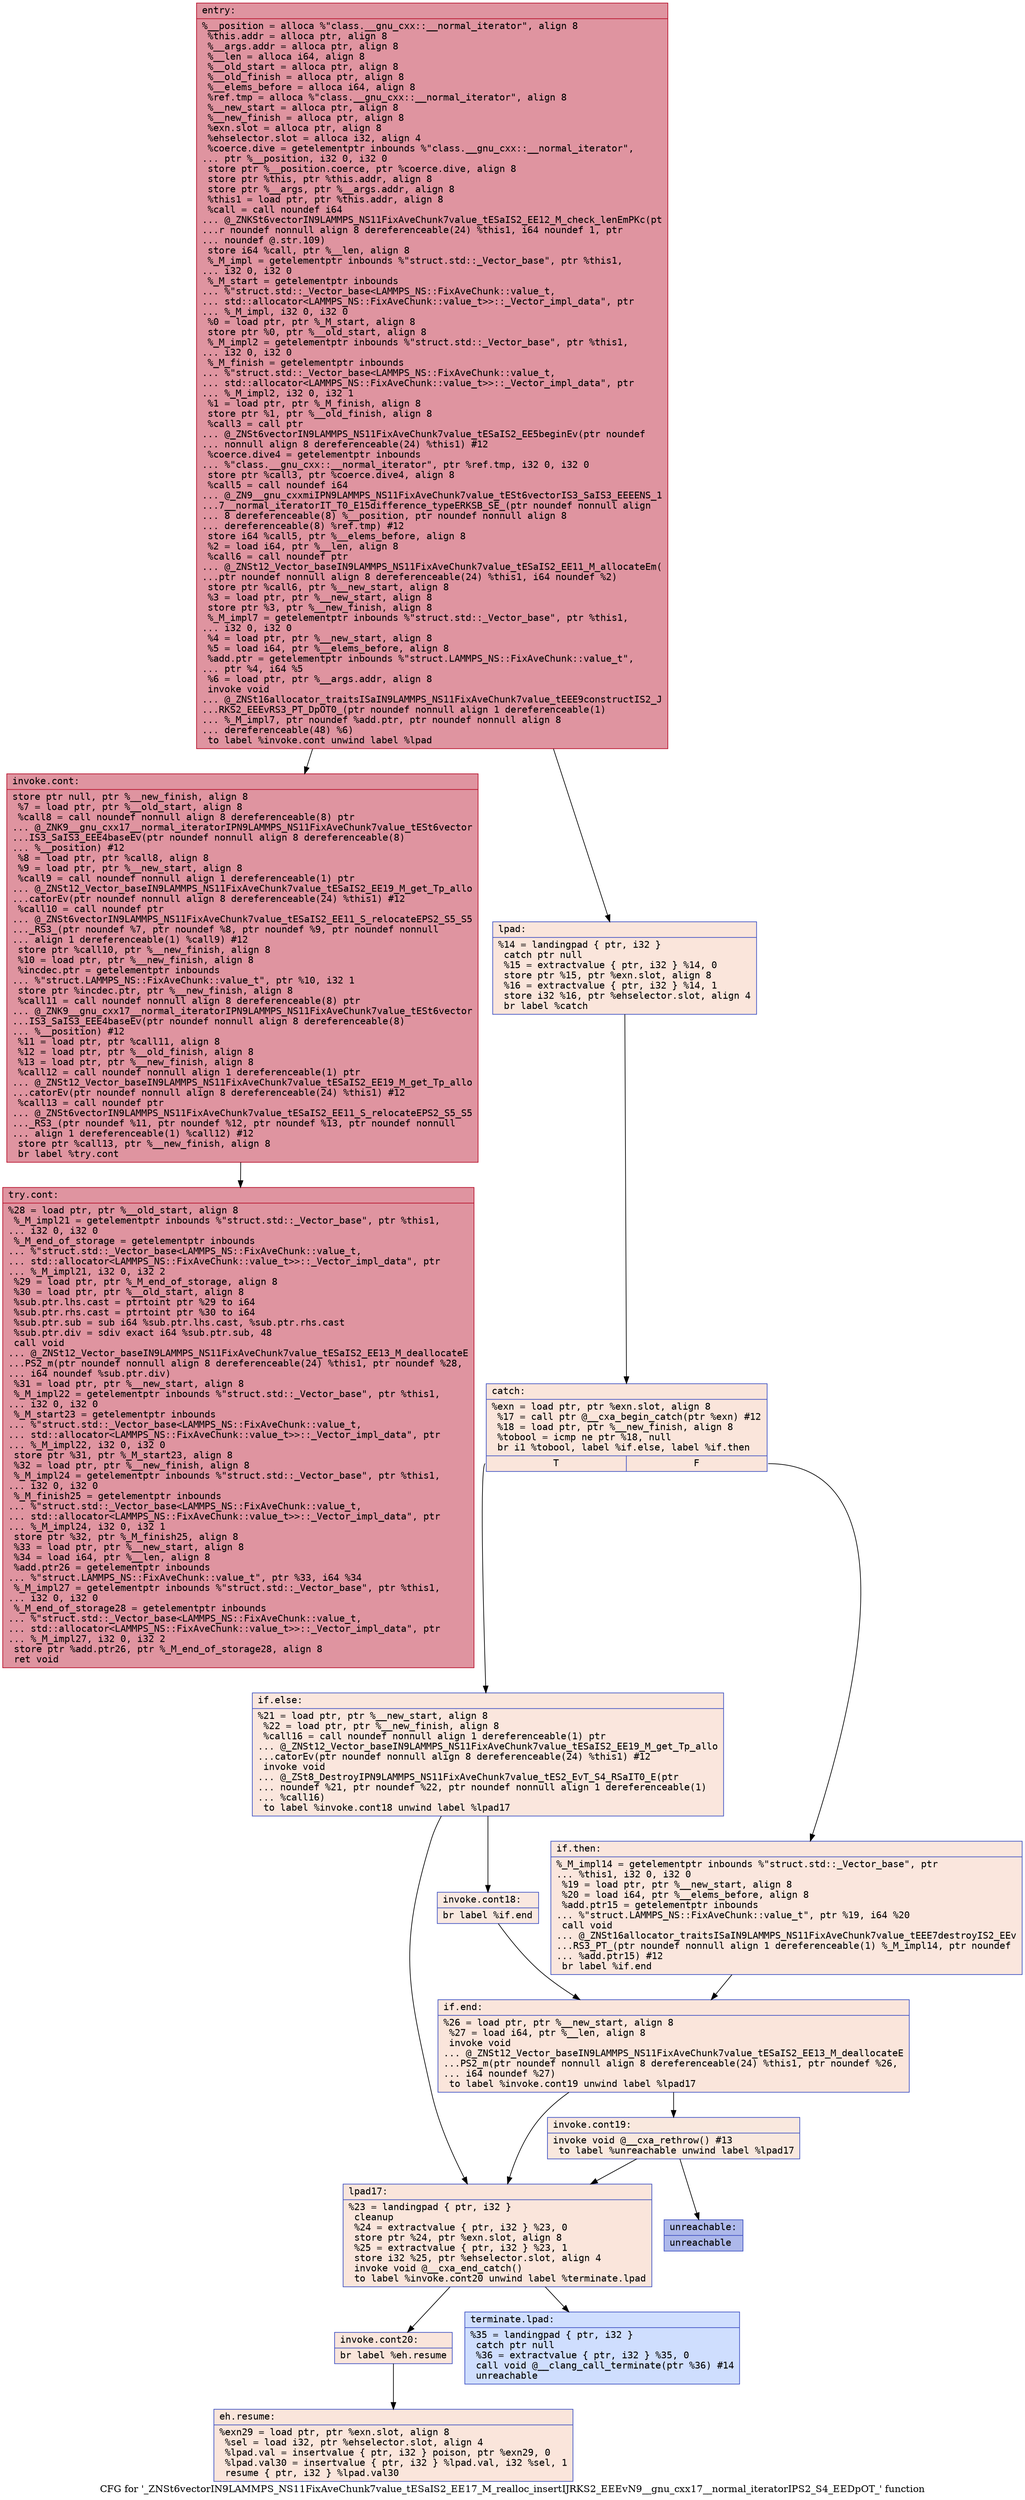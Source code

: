 digraph "CFG for '_ZNSt6vectorIN9LAMMPS_NS11FixAveChunk7value_tESaIS2_EE17_M_realloc_insertIJRKS2_EEEvN9__gnu_cxx17__normal_iteratorIPS2_S4_EEDpOT_' function" {
	label="CFG for '_ZNSt6vectorIN9LAMMPS_NS11FixAveChunk7value_tESaIS2_EE17_M_realloc_insertIJRKS2_EEEvN9__gnu_cxx17__normal_iteratorIPS2_S4_EEDpOT_' function";

	Node0x561289593c80 [shape=record,color="#b70d28ff", style=filled, fillcolor="#b70d2870" fontname="Courier",label="{entry:\l|  %__position = alloca %\"class.__gnu_cxx::__normal_iterator\", align 8\l  %this.addr = alloca ptr, align 8\l  %__args.addr = alloca ptr, align 8\l  %__len = alloca i64, align 8\l  %__old_start = alloca ptr, align 8\l  %__old_finish = alloca ptr, align 8\l  %__elems_before = alloca i64, align 8\l  %ref.tmp = alloca %\"class.__gnu_cxx::__normal_iterator\", align 8\l  %__new_start = alloca ptr, align 8\l  %__new_finish = alloca ptr, align 8\l  %exn.slot = alloca ptr, align 8\l  %ehselector.slot = alloca i32, align 4\l  %coerce.dive = getelementptr inbounds %\"class.__gnu_cxx::__normal_iterator\",\l... ptr %__position, i32 0, i32 0\l  store ptr %__position.coerce, ptr %coerce.dive, align 8\l  store ptr %this, ptr %this.addr, align 8\l  store ptr %__args, ptr %__args.addr, align 8\l  %this1 = load ptr, ptr %this.addr, align 8\l  %call = call noundef i64\l... @_ZNKSt6vectorIN9LAMMPS_NS11FixAveChunk7value_tESaIS2_EE12_M_check_lenEmPKc(pt\l...r noundef nonnull align 8 dereferenceable(24) %this1, i64 noundef 1, ptr\l... noundef @.str.109)\l  store i64 %call, ptr %__len, align 8\l  %_M_impl = getelementptr inbounds %\"struct.std::_Vector_base\", ptr %this1,\l... i32 0, i32 0\l  %_M_start = getelementptr inbounds\l... %\"struct.std::_Vector_base\<LAMMPS_NS::FixAveChunk::value_t,\l... std::allocator\<LAMMPS_NS::FixAveChunk::value_t\>\>::_Vector_impl_data\", ptr\l... %_M_impl, i32 0, i32 0\l  %0 = load ptr, ptr %_M_start, align 8\l  store ptr %0, ptr %__old_start, align 8\l  %_M_impl2 = getelementptr inbounds %\"struct.std::_Vector_base\", ptr %this1,\l... i32 0, i32 0\l  %_M_finish = getelementptr inbounds\l... %\"struct.std::_Vector_base\<LAMMPS_NS::FixAveChunk::value_t,\l... std::allocator\<LAMMPS_NS::FixAveChunk::value_t\>\>::_Vector_impl_data\", ptr\l... %_M_impl2, i32 0, i32 1\l  %1 = load ptr, ptr %_M_finish, align 8\l  store ptr %1, ptr %__old_finish, align 8\l  %call3 = call ptr\l... @_ZNSt6vectorIN9LAMMPS_NS11FixAveChunk7value_tESaIS2_EE5beginEv(ptr noundef\l... nonnull align 8 dereferenceable(24) %this1) #12\l  %coerce.dive4 = getelementptr inbounds\l... %\"class.__gnu_cxx::__normal_iterator\", ptr %ref.tmp, i32 0, i32 0\l  store ptr %call3, ptr %coerce.dive4, align 8\l  %call5 = call noundef i64\l... @_ZN9__gnu_cxxmiIPN9LAMMPS_NS11FixAveChunk7value_tESt6vectorIS3_SaIS3_EEEENS_1\l...7__normal_iteratorIT_T0_E15difference_typeERKSB_SE_(ptr noundef nonnull align\l... 8 dereferenceable(8) %__position, ptr noundef nonnull align 8\l... dereferenceable(8) %ref.tmp) #12\l  store i64 %call5, ptr %__elems_before, align 8\l  %2 = load i64, ptr %__len, align 8\l  %call6 = call noundef ptr\l... @_ZNSt12_Vector_baseIN9LAMMPS_NS11FixAveChunk7value_tESaIS2_EE11_M_allocateEm(\l...ptr noundef nonnull align 8 dereferenceable(24) %this1, i64 noundef %2)\l  store ptr %call6, ptr %__new_start, align 8\l  %3 = load ptr, ptr %__new_start, align 8\l  store ptr %3, ptr %__new_finish, align 8\l  %_M_impl7 = getelementptr inbounds %\"struct.std::_Vector_base\", ptr %this1,\l... i32 0, i32 0\l  %4 = load ptr, ptr %__new_start, align 8\l  %5 = load i64, ptr %__elems_before, align 8\l  %add.ptr = getelementptr inbounds %\"struct.LAMMPS_NS::FixAveChunk::value_t\",\l... ptr %4, i64 %5\l  %6 = load ptr, ptr %__args.addr, align 8\l  invoke void\l... @_ZNSt16allocator_traitsISaIN9LAMMPS_NS11FixAveChunk7value_tEEE9constructIS2_J\l...RKS2_EEEvRS3_PT_DpOT0_(ptr noundef nonnull align 1 dereferenceable(1)\l... %_M_impl7, ptr noundef %add.ptr, ptr noundef nonnull align 8\l... dereferenceable(48) %6)\l          to label %invoke.cont unwind label %lpad\l}"];
	Node0x561289593c80 -> Node0x561289595ee0[tooltip="entry -> invoke.cont\nProbability 100.00%" ];
	Node0x561289593c80 -> Node0x561289595f60[tooltip="entry -> lpad\nProbability 0.00%" ];
	Node0x561289595ee0 [shape=record,color="#b70d28ff", style=filled, fillcolor="#b70d2870" fontname="Courier",label="{invoke.cont:\l|  store ptr null, ptr %__new_finish, align 8\l  %7 = load ptr, ptr %__old_start, align 8\l  %call8 = call noundef nonnull align 8 dereferenceable(8) ptr\l... @_ZNK9__gnu_cxx17__normal_iteratorIPN9LAMMPS_NS11FixAveChunk7value_tESt6vector\l...IS3_SaIS3_EEE4baseEv(ptr noundef nonnull align 8 dereferenceable(8)\l... %__position) #12\l  %8 = load ptr, ptr %call8, align 8\l  %9 = load ptr, ptr %__new_start, align 8\l  %call9 = call noundef nonnull align 1 dereferenceable(1) ptr\l... @_ZNSt12_Vector_baseIN9LAMMPS_NS11FixAveChunk7value_tESaIS2_EE19_M_get_Tp_allo\l...catorEv(ptr noundef nonnull align 8 dereferenceable(24) %this1) #12\l  %call10 = call noundef ptr\l... @_ZNSt6vectorIN9LAMMPS_NS11FixAveChunk7value_tESaIS2_EE11_S_relocateEPS2_S5_S5\l..._RS3_(ptr noundef %7, ptr noundef %8, ptr noundef %9, ptr noundef nonnull\l... align 1 dereferenceable(1) %call9) #12\l  store ptr %call10, ptr %__new_finish, align 8\l  %10 = load ptr, ptr %__new_finish, align 8\l  %incdec.ptr = getelementptr inbounds\l... %\"struct.LAMMPS_NS::FixAveChunk::value_t\", ptr %10, i32 1\l  store ptr %incdec.ptr, ptr %__new_finish, align 8\l  %call11 = call noundef nonnull align 8 dereferenceable(8) ptr\l... @_ZNK9__gnu_cxx17__normal_iteratorIPN9LAMMPS_NS11FixAveChunk7value_tESt6vector\l...IS3_SaIS3_EEE4baseEv(ptr noundef nonnull align 8 dereferenceable(8)\l... %__position) #12\l  %11 = load ptr, ptr %call11, align 8\l  %12 = load ptr, ptr %__old_finish, align 8\l  %13 = load ptr, ptr %__new_finish, align 8\l  %call12 = call noundef nonnull align 1 dereferenceable(1) ptr\l... @_ZNSt12_Vector_baseIN9LAMMPS_NS11FixAveChunk7value_tESaIS2_EE19_M_get_Tp_allo\l...catorEv(ptr noundef nonnull align 8 dereferenceable(24) %this1) #12\l  %call13 = call noundef ptr\l... @_ZNSt6vectorIN9LAMMPS_NS11FixAveChunk7value_tESaIS2_EE11_S_relocateEPS2_S5_S5\l..._RS3_(ptr noundef %11, ptr noundef %12, ptr noundef %13, ptr noundef nonnull\l... align 1 dereferenceable(1) %call12) #12\l  store ptr %call13, ptr %__new_finish, align 8\l  br label %try.cont\l}"];
	Node0x561289595ee0 -> Node0x5612895972b0[tooltip="invoke.cont -> try.cont\nProbability 100.00%" ];
	Node0x561289595f60 [shape=record,color="#3d50c3ff", style=filled, fillcolor="#f4c5ad70" fontname="Courier",label="{lpad:\l|  %14 = landingpad \{ ptr, i32 \}\l          catch ptr null\l  %15 = extractvalue \{ ptr, i32 \} %14, 0\l  store ptr %15, ptr %exn.slot, align 8\l  %16 = extractvalue \{ ptr, i32 \} %14, 1\l  store i32 %16, ptr %ehselector.slot, align 4\l  br label %catch\l}"];
	Node0x561289595f60 -> Node0x561289597550[tooltip="lpad -> catch\nProbability 100.00%" ];
	Node0x561289597550 [shape=record,color="#3d50c3ff", style=filled, fillcolor="#f4c5ad70" fontname="Courier",label="{catch:\l|  %exn = load ptr, ptr %exn.slot, align 8\l  %17 = call ptr @__cxa_begin_catch(ptr %exn) #12\l  %18 = load ptr, ptr %__new_finish, align 8\l  %tobool = icmp ne ptr %18, null\l  br i1 %tobool, label %if.else, label %if.then\l|{<s0>T|<s1>F}}"];
	Node0x561289597550:s0 -> Node0x5612895978b0[tooltip="catch -> if.else\nProbability 50.00%" ];
	Node0x561289597550:s1 -> Node0x561289597920[tooltip="catch -> if.then\nProbability 50.00%" ];
	Node0x561289597920 [shape=record,color="#3d50c3ff", style=filled, fillcolor="#f3c7b170" fontname="Courier",label="{if.then:\l|  %_M_impl14 = getelementptr inbounds %\"struct.std::_Vector_base\", ptr\l... %this1, i32 0, i32 0\l  %19 = load ptr, ptr %__new_start, align 8\l  %20 = load i64, ptr %__elems_before, align 8\l  %add.ptr15 = getelementptr inbounds\l... %\"struct.LAMMPS_NS::FixAveChunk::value_t\", ptr %19, i64 %20\l  call void\l... @_ZNSt16allocator_traitsISaIN9LAMMPS_NS11FixAveChunk7value_tEEE7destroyIS2_EEv\l...RS3_PT_(ptr noundef nonnull align 1 dereferenceable(1) %_M_impl14, ptr noundef\l... %add.ptr15) #12\l  br label %if.end\l}"];
	Node0x561289597920 -> Node0x561289597fb0[tooltip="if.then -> if.end\nProbability 100.00%" ];
	Node0x5612895978b0 [shape=record,color="#3d50c3ff", style=filled, fillcolor="#f3c7b170" fontname="Courier",label="{if.else:\l|  %21 = load ptr, ptr %__new_start, align 8\l  %22 = load ptr, ptr %__new_finish, align 8\l  %call16 = call noundef nonnull align 1 dereferenceable(1) ptr\l... @_ZNSt12_Vector_baseIN9LAMMPS_NS11FixAveChunk7value_tESaIS2_EE19_M_get_Tp_allo\l...catorEv(ptr noundef nonnull align 8 dereferenceable(24) %this1) #12\l  invoke void\l... @_ZSt8_DestroyIPN9LAMMPS_NS11FixAveChunk7value_tES2_EvT_S4_RSaIT0_E(ptr\l... noundef %21, ptr noundef %22, ptr noundef nonnull align 1 dereferenceable(1)\l... %call16)\l          to label %invoke.cont18 unwind label %lpad17\l}"];
	Node0x5612895978b0 -> Node0x561289598330[tooltip="if.else -> invoke.cont18\nProbability 50.00%" ];
	Node0x5612895978b0 -> Node0x561289595320[tooltip="if.else -> lpad17\nProbability 50.00%" ];
	Node0x561289598330 [shape=record,color="#3d50c3ff", style=filled, fillcolor="#f1ccb870" fontname="Courier",label="{invoke.cont18:\l|  br label %if.end\l}"];
	Node0x561289598330 -> Node0x561289597fb0[tooltip="invoke.cont18 -> if.end\nProbability 100.00%" ];
	Node0x561289595320 [shape=record,color="#3d50c3ff", style=filled, fillcolor="#f4c5ad70" fontname="Courier",label="{lpad17:\l|  %23 = landingpad \{ ptr, i32 \}\l          cleanup\l  %24 = extractvalue \{ ptr, i32 \} %23, 0\l  store ptr %24, ptr %exn.slot, align 8\l  %25 = extractvalue \{ ptr, i32 \} %23, 1\l  store i32 %25, ptr %ehselector.slot, align 4\l  invoke void @__cxa_end_catch()\l          to label %invoke.cont20 unwind label %terminate.lpad\l}"];
	Node0x561289595320 -> Node0x5612895982e0[tooltip="lpad17 -> invoke.cont20\nProbability 100.00%" ];
	Node0x561289595320 -> Node0x5612895955e0[tooltip="lpad17 -> terminate.lpad\nProbability 0.00%" ];
	Node0x561289597fb0 [shape=record,color="#3d50c3ff", style=filled, fillcolor="#f4c5ad70" fontname="Courier",label="{if.end:\l|  %26 = load ptr, ptr %__new_start, align 8\l  %27 = load i64, ptr %__len, align 8\l  invoke void\l... @_ZNSt12_Vector_baseIN9LAMMPS_NS11FixAveChunk7value_tESaIS2_EE13_M_deallocateE\l...PS2_m(ptr noundef nonnull align 8 dereferenceable(24) %this1, ptr noundef %26,\l... i64 noundef %27)\l          to label %invoke.cont19 unwind label %lpad17\l}"];
	Node0x561289597fb0 -> Node0x561289598f00[tooltip="if.end -> invoke.cont19\nProbability 50.00%" ];
	Node0x561289597fb0 -> Node0x561289595320[tooltip="if.end -> lpad17\nProbability 50.00%" ];
	Node0x561289598f00 [shape=record,color="#3d50c3ff", style=filled, fillcolor="#f2cab570" fontname="Courier",label="{invoke.cont19:\l|  invoke void @__cxa_rethrow() #13\l          to label %unreachable unwind label %lpad17\l}"];
	Node0x561289598f00 -> Node0x5612895991d0[tooltip="invoke.cont19 -> unreachable\nProbability 0.00%" ];
	Node0x561289598f00 -> Node0x561289595320[tooltip="invoke.cont19 -> lpad17\nProbability 100.00%" ];
	Node0x5612895982e0 [shape=record,color="#3d50c3ff", style=filled, fillcolor="#f4c5ad70" fontname="Courier",label="{invoke.cont20:\l|  br label %eh.resume\l}"];
	Node0x5612895982e0 -> Node0x561289599330[tooltip="invoke.cont20 -> eh.resume\nProbability 100.00%" ];
	Node0x5612895972b0 [shape=record,color="#b70d28ff", style=filled, fillcolor="#b70d2870" fontname="Courier",label="{try.cont:\l|  %28 = load ptr, ptr %__old_start, align 8\l  %_M_impl21 = getelementptr inbounds %\"struct.std::_Vector_base\", ptr %this1,\l... i32 0, i32 0\l  %_M_end_of_storage = getelementptr inbounds\l... %\"struct.std::_Vector_base\<LAMMPS_NS::FixAveChunk::value_t,\l... std::allocator\<LAMMPS_NS::FixAveChunk::value_t\>\>::_Vector_impl_data\", ptr\l... %_M_impl21, i32 0, i32 2\l  %29 = load ptr, ptr %_M_end_of_storage, align 8\l  %30 = load ptr, ptr %__old_start, align 8\l  %sub.ptr.lhs.cast = ptrtoint ptr %29 to i64\l  %sub.ptr.rhs.cast = ptrtoint ptr %30 to i64\l  %sub.ptr.sub = sub i64 %sub.ptr.lhs.cast, %sub.ptr.rhs.cast\l  %sub.ptr.div = sdiv exact i64 %sub.ptr.sub, 48\l  call void\l... @_ZNSt12_Vector_baseIN9LAMMPS_NS11FixAveChunk7value_tESaIS2_EE13_M_deallocateE\l...PS2_m(ptr noundef nonnull align 8 dereferenceable(24) %this1, ptr noundef %28,\l... i64 noundef %sub.ptr.div)\l  %31 = load ptr, ptr %__new_start, align 8\l  %_M_impl22 = getelementptr inbounds %\"struct.std::_Vector_base\", ptr %this1,\l... i32 0, i32 0\l  %_M_start23 = getelementptr inbounds\l... %\"struct.std::_Vector_base\<LAMMPS_NS::FixAveChunk::value_t,\l... std::allocator\<LAMMPS_NS::FixAveChunk::value_t\>\>::_Vector_impl_data\", ptr\l... %_M_impl22, i32 0, i32 0\l  store ptr %31, ptr %_M_start23, align 8\l  %32 = load ptr, ptr %__new_finish, align 8\l  %_M_impl24 = getelementptr inbounds %\"struct.std::_Vector_base\", ptr %this1,\l... i32 0, i32 0\l  %_M_finish25 = getelementptr inbounds\l... %\"struct.std::_Vector_base\<LAMMPS_NS::FixAveChunk::value_t,\l... std::allocator\<LAMMPS_NS::FixAveChunk::value_t\>\>::_Vector_impl_data\", ptr\l... %_M_impl24, i32 0, i32 1\l  store ptr %32, ptr %_M_finish25, align 8\l  %33 = load ptr, ptr %__new_start, align 8\l  %34 = load i64, ptr %__len, align 8\l  %add.ptr26 = getelementptr inbounds\l... %\"struct.LAMMPS_NS::FixAveChunk::value_t\", ptr %33, i64 %34\l  %_M_impl27 = getelementptr inbounds %\"struct.std::_Vector_base\", ptr %this1,\l... i32 0, i32 0\l  %_M_end_of_storage28 = getelementptr inbounds\l... %\"struct.std::_Vector_base\<LAMMPS_NS::FixAveChunk::value_t,\l... std::allocator\<LAMMPS_NS::FixAveChunk::value_t\>\>::_Vector_impl_data\", ptr\l... %_M_impl27, i32 0, i32 2\l  store ptr %add.ptr26, ptr %_M_end_of_storage28, align 8\l  ret void\l}"];
	Node0x561289599330 [shape=record,color="#3d50c3ff", style=filled, fillcolor="#f4c5ad70" fontname="Courier",label="{eh.resume:\l|  %exn29 = load ptr, ptr %exn.slot, align 8\l  %sel = load i32, ptr %ehselector.slot, align 4\l  %lpad.val = insertvalue \{ ptr, i32 \} poison, ptr %exn29, 0\l  %lpad.val30 = insertvalue \{ ptr, i32 \} %lpad.val, i32 %sel, 1\l  resume \{ ptr, i32 \} %lpad.val30\l}"];
	Node0x5612895955e0 [shape=record,color="#3d50c3ff", style=filled, fillcolor="#93b5fe70" fontname="Courier",label="{terminate.lpad:\l|  %35 = landingpad \{ ptr, i32 \}\l          catch ptr null\l  %36 = extractvalue \{ ptr, i32 \} %35, 0\l  call void @__clang_call_terminate(ptr %36) #14\l  unreachable\l}"];
	Node0x5612895991d0 [shape=record,color="#3d50c3ff", style=filled, fillcolor="#465ecf70" fontname="Courier",label="{unreachable:\l|  unreachable\l}"];
}
